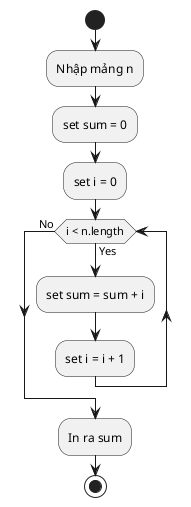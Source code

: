 @startuml 10a
start
:Nhập mảng n;
:set sum = 0;
:set i = 0;
while (i < n.length) is (Yes)
  :set sum = sum + i;
:set i = i + 1;
endwhile (No)
:In ra sum;
stop
@enduml
